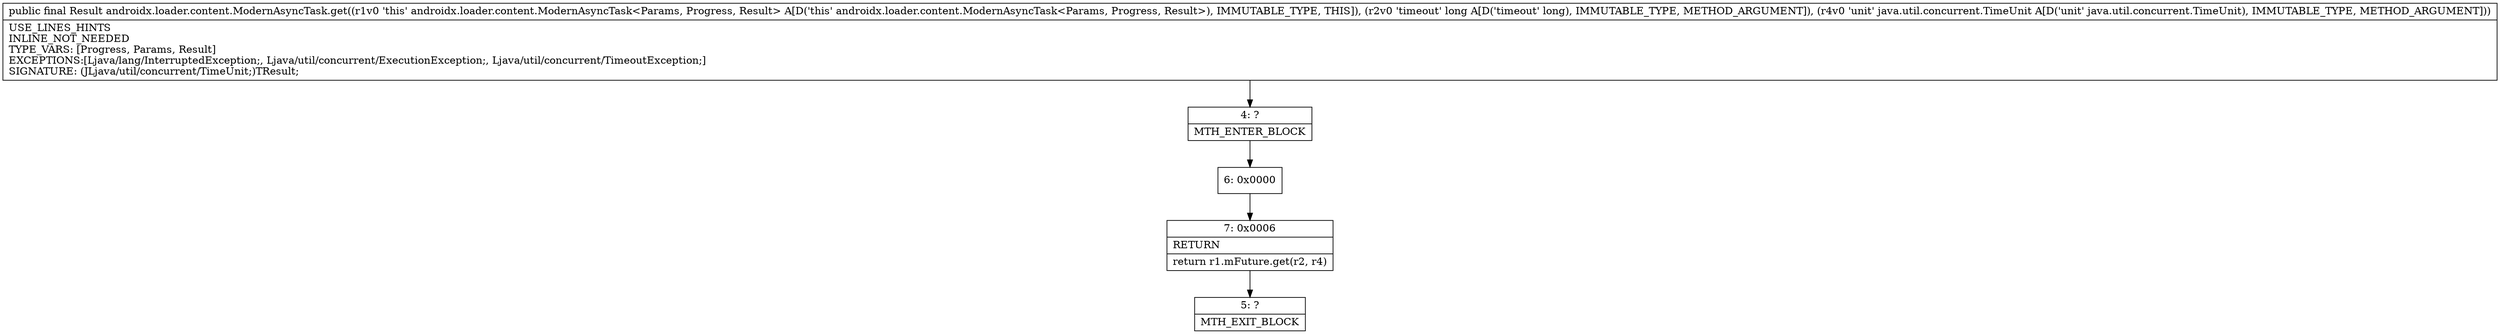 digraph "CFG forandroidx.loader.content.ModernAsyncTask.get(JLjava\/util\/concurrent\/TimeUnit;)Ljava\/lang\/Object;" {
Node_4 [shape=record,label="{4\:\ ?|MTH_ENTER_BLOCK\l}"];
Node_6 [shape=record,label="{6\:\ 0x0000}"];
Node_7 [shape=record,label="{7\:\ 0x0006|RETURN\l|return r1.mFuture.get(r2, r4)\l}"];
Node_5 [shape=record,label="{5\:\ ?|MTH_EXIT_BLOCK\l}"];
MethodNode[shape=record,label="{public final Result androidx.loader.content.ModernAsyncTask.get((r1v0 'this' androidx.loader.content.ModernAsyncTask\<Params, Progress, Result\> A[D('this' androidx.loader.content.ModernAsyncTask\<Params, Progress, Result\>), IMMUTABLE_TYPE, THIS]), (r2v0 'timeout' long A[D('timeout' long), IMMUTABLE_TYPE, METHOD_ARGUMENT]), (r4v0 'unit' java.util.concurrent.TimeUnit A[D('unit' java.util.concurrent.TimeUnit), IMMUTABLE_TYPE, METHOD_ARGUMENT]))  | USE_LINES_HINTS\lINLINE_NOT_NEEDED\lTYPE_VARS: [Progress, Params, Result]\lEXCEPTIONS:[Ljava\/lang\/InterruptedException;, Ljava\/util\/concurrent\/ExecutionException;, Ljava\/util\/concurrent\/TimeoutException;]\lSIGNATURE: (JLjava\/util\/concurrent\/TimeUnit;)TResult;\l}"];
MethodNode -> Node_4;Node_4 -> Node_6;
Node_6 -> Node_7;
Node_7 -> Node_5;
}

